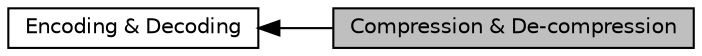 digraph "Compression &amp; De-compression"
{
  edge [fontname="Helvetica",fontsize="10",labelfontname="Helvetica",labelfontsize="10"];
  node [fontname="Helvetica",fontsize="10",shape=box];
  rankdir=LR;
  Node1 [label="Compression & De-compression",height=0.2,width=0.4,color="black", fillcolor="grey75", style="filled", fontcolor="black",tooltip=" "];
  Node2 [label="Encoding & Decoding",height=0.2,width=0.4,color="black", fillcolor="white", style="filled",URL="$group__xrif__encode.html",tooltip=" "];
  Node2->Node1 [shape=plaintext, dir="back", style="solid"];
}
